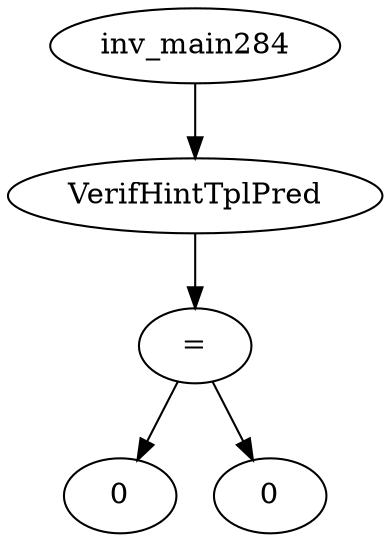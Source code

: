 digraph dag {
0 [label="inv_main284"];
1 [label="VerifHintTplPred"];
2 [label="="];
3 [label="0"];
4 [label="0"];
0->1
1->2
2->4
2 -> 3
}
